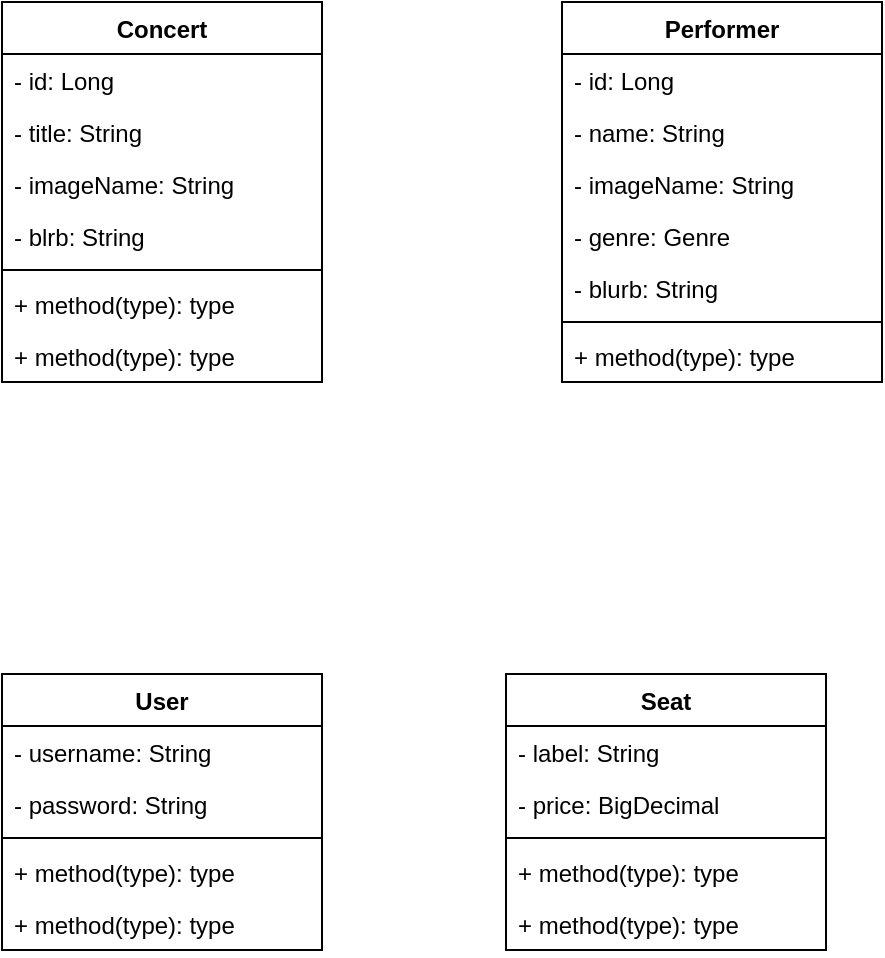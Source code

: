 <mxfile version="17.2.4" type="github">
  <diagram id="C5RBs43oDa-KdzZeNtuy" name="Page-1">
    <mxGraphModel dx="516" dy="613" grid="1" gridSize="14" guides="1" tooltips="1" connect="1" arrows="1" fold="1" page="1" pageScale="1" pageWidth="1654" pageHeight="2336" math="0" shadow="0">
      <root>
        <mxCell id="WIyWlLk6GJQsqaUBKTNV-0" />
        <mxCell id="WIyWlLk6GJQsqaUBKTNV-1" parent="WIyWlLk6GJQsqaUBKTNV-0" />
        <mxCell id="QATzYXCsZbI-5L7qjy2l-18" value="Concert" style="swimlane;fontStyle=1;align=center;verticalAlign=top;childLayout=stackLayout;horizontal=1;startSize=26;horizontalStack=0;resizeParent=1;resizeParentMax=0;resizeLast=0;collapsible=1;marginBottom=0;" vertex="1" parent="WIyWlLk6GJQsqaUBKTNV-1">
          <mxGeometry x="196" y="182" width="160" height="190" as="geometry">
            <mxRectangle x="196" y="238" width="84" height="28" as="alternateBounds" />
          </mxGeometry>
        </mxCell>
        <mxCell id="QATzYXCsZbI-5L7qjy2l-19" value="- id: Long" style="text;strokeColor=none;fillColor=none;align=left;verticalAlign=top;spacingLeft=4;spacingRight=4;overflow=hidden;rotatable=0;points=[[0,0.5],[1,0.5]];portConstraint=eastwest;" vertex="1" parent="QATzYXCsZbI-5L7qjy2l-18">
          <mxGeometry y="26" width="160" height="26" as="geometry" />
        </mxCell>
        <mxCell id="QATzYXCsZbI-5L7qjy2l-31" value="- title: String" style="text;strokeColor=none;fillColor=none;align=left;verticalAlign=top;spacingLeft=4;spacingRight=4;overflow=hidden;rotatable=0;points=[[0,0.5],[1,0.5]];portConstraint=eastwest;" vertex="1" parent="QATzYXCsZbI-5L7qjy2l-18">
          <mxGeometry y="52" width="160" height="26" as="geometry" />
        </mxCell>
        <mxCell id="QATzYXCsZbI-5L7qjy2l-32" value="- imageName: String" style="text;strokeColor=none;fillColor=none;align=left;verticalAlign=top;spacingLeft=4;spacingRight=4;overflow=hidden;rotatable=0;points=[[0,0.5],[1,0.5]];portConstraint=eastwest;" vertex="1" parent="QATzYXCsZbI-5L7qjy2l-18">
          <mxGeometry y="78" width="160" height="26" as="geometry" />
        </mxCell>
        <mxCell id="QATzYXCsZbI-5L7qjy2l-33" value="- blrb: String" style="text;strokeColor=none;fillColor=none;align=left;verticalAlign=top;spacingLeft=4;spacingRight=4;overflow=hidden;rotatable=0;points=[[0,0.5],[1,0.5]];portConstraint=eastwest;" vertex="1" parent="QATzYXCsZbI-5L7qjy2l-18">
          <mxGeometry y="104" width="160" height="26" as="geometry" />
        </mxCell>
        <mxCell id="QATzYXCsZbI-5L7qjy2l-20" value="" style="line;strokeWidth=1;fillColor=none;align=left;verticalAlign=middle;spacingTop=-1;spacingLeft=3;spacingRight=3;rotatable=0;labelPosition=right;points=[];portConstraint=eastwest;" vertex="1" parent="QATzYXCsZbI-5L7qjy2l-18">
          <mxGeometry y="130" width="160" height="8" as="geometry" />
        </mxCell>
        <mxCell id="QATzYXCsZbI-5L7qjy2l-21" value="+ method(type): type" style="text;strokeColor=none;fillColor=none;align=left;verticalAlign=top;spacingLeft=4;spacingRight=4;overflow=hidden;rotatable=0;points=[[0,0.5],[1,0.5]];portConstraint=eastwest;" vertex="1" parent="QATzYXCsZbI-5L7qjy2l-18">
          <mxGeometry y="138" width="160" height="26" as="geometry" />
        </mxCell>
        <mxCell id="QATzYXCsZbI-5L7qjy2l-24" value="+ method(type): type" style="text;strokeColor=none;fillColor=none;align=left;verticalAlign=top;spacingLeft=4;spacingRight=4;overflow=hidden;rotatable=0;points=[[0,0.5],[1,0.5]];portConstraint=eastwest;" vertex="1" parent="QATzYXCsZbI-5L7qjy2l-18">
          <mxGeometry y="164" width="160" height="26" as="geometry" />
        </mxCell>
        <mxCell id="QATzYXCsZbI-5L7qjy2l-34" value="Performer" style="swimlane;fontStyle=1;align=center;verticalAlign=top;childLayout=stackLayout;horizontal=1;startSize=26;horizontalStack=0;resizeParent=1;resizeParentMax=0;resizeLast=0;collapsible=1;marginBottom=0;" vertex="1" parent="WIyWlLk6GJQsqaUBKTNV-1">
          <mxGeometry x="476" y="182" width="160" height="190" as="geometry" />
        </mxCell>
        <mxCell id="QATzYXCsZbI-5L7qjy2l-35" value="- id: Long" style="text;strokeColor=none;fillColor=none;align=left;verticalAlign=top;spacingLeft=4;spacingRight=4;overflow=hidden;rotatable=0;points=[[0,0.5],[1,0.5]];portConstraint=eastwest;" vertex="1" parent="QATzYXCsZbI-5L7qjy2l-34">
          <mxGeometry y="26" width="160" height="26" as="geometry" />
        </mxCell>
        <mxCell id="QATzYXCsZbI-5L7qjy2l-38" value="- name: String" style="text;strokeColor=none;fillColor=none;align=left;verticalAlign=top;spacingLeft=4;spacingRight=4;overflow=hidden;rotatable=0;points=[[0,0.5],[1,0.5]];portConstraint=eastwest;" vertex="1" parent="QATzYXCsZbI-5L7qjy2l-34">
          <mxGeometry y="52" width="160" height="26" as="geometry" />
        </mxCell>
        <mxCell id="QATzYXCsZbI-5L7qjy2l-39" value="- imageName: String" style="text;strokeColor=none;fillColor=none;align=left;verticalAlign=top;spacingLeft=4;spacingRight=4;overflow=hidden;rotatable=0;points=[[0,0.5],[1,0.5]];portConstraint=eastwest;" vertex="1" parent="QATzYXCsZbI-5L7qjy2l-34">
          <mxGeometry y="78" width="160" height="26" as="geometry" />
        </mxCell>
        <mxCell id="QATzYXCsZbI-5L7qjy2l-40" value="- genre: Genre" style="text;strokeColor=none;fillColor=none;align=left;verticalAlign=top;spacingLeft=4;spacingRight=4;overflow=hidden;rotatable=0;points=[[0,0.5],[1,0.5]];portConstraint=eastwest;" vertex="1" parent="QATzYXCsZbI-5L7qjy2l-34">
          <mxGeometry y="104" width="160" height="26" as="geometry" />
        </mxCell>
        <mxCell id="QATzYXCsZbI-5L7qjy2l-41" value="- blurb: String" style="text;strokeColor=none;fillColor=none;align=left;verticalAlign=top;spacingLeft=4;spacingRight=4;overflow=hidden;rotatable=0;points=[[0,0.5],[1,0.5]];portConstraint=eastwest;" vertex="1" parent="QATzYXCsZbI-5L7qjy2l-34">
          <mxGeometry y="130" width="160" height="26" as="geometry" />
        </mxCell>
        <mxCell id="QATzYXCsZbI-5L7qjy2l-36" value="" style="line;strokeWidth=1;fillColor=none;align=left;verticalAlign=middle;spacingTop=-1;spacingLeft=3;spacingRight=3;rotatable=0;labelPosition=right;points=[];portConstraint=eastwest;" vertex="1" parent="QATzYXCsZbI-5L7qjy2l-34">
          <mxGeometry y="156" width="160" height="8" as="geometry" />
        </mxCell>
        <mxCell id="QATzYXCsZbI-5L7qjy2l-37" value="+ method(type): type" style="text;strokeColor=none;fillColor=none;align=left;verticalAlign=top;spacingLeft=4;spacingRight=4;overflow=hidden;rotatable=0;points=[[0,0.5],[1,0.5]];portConstraint=eastwest;" vertex="1" parent="QATzYXCsZbI-5L7qjy2l-34">
          <mxGeometry y="164" width="160" height="26" as="geometry" />
        </mxCell>
        <mxCell id="QATzYXCsZbI-5L7qjy2l-42" value="User" style="swimlane;fontStyle=1;align=center;verticalAlign=top;childLayout=stackLayout;horizontal=1;startSize=26;horizontalStack=0;resizeParent=1;resizeParentMax=0;resizeLast=0;collapsible=1;marginBottom=0;" vertex="1" parent="WIyWlLk6GJQsqaUBKTNV-1">
          <mxGeometry x="196" y="518" width="160" height="138" as="geometry">
            <mxRectangle x="196" y="238" width="84" height="28" as="alternateBounds" />
          </mxGeometry>
        </mxCell>
        <mxCell id="QATzYXCsZbI-5L7qjy2l-44" value="- username: String" style="text;strokeColor=none;fillColor=none;align=left;verticalAlign=top;spacingLeft=4;spacingRight=4;overflow=hidden;rotatable=0;points=[[0,0.5],[1,0.5]];portConstraint=eastwest;" vertex="1" parent="QATzYXCsZbI-5L7qjy2l-42">
          <mxGeometry y="26" width="160" height="26" as="geometry" />
        </mxCell>
        <mxCell id="QATzYXCsZbI-5L7qjy2l-45" value="- password: String" style="text;strokeColor=none;fillColor=none;align=left;verticalAlign=top;spacingLeft=4;spacingRight=4;overflow=hidden;rotatable=0;points=[[0,0.5],[1,0.5]];portConstraint=eastwest;" vertex="1" parent="QATzYXCsZbI-5L7qjy2l-42">
          <mxGeometry y="52" width="160" height="26" as="geometry" />
        </mxCell>
        <mxCell id="QATzYXCsZbI-5L7qjy2l-47" value="" style="line;strokeWidth=1;fillColor=none;align=left;verticalAlign=middle;spacingTop=-1;spacingLeft=3;spacingRight=3;rotatable=0;labelPosition=right;points=[];portConstraint=eastwest;" vertex="1" parent="QATzYXCsZbI-5L7qjy2l-42">
          <mxGeometry y="78" width="160" height="8" as="geometry" />
        </mxCell>
        <mxCell id="QATzYXCsZbI-5L7qjy2l-48" value="+ method(type): type" style="text;strokeColor=none;fillColor=none;align=left;verticalAlign=top;spacingLeft=4;spacingRight=4;overflow=hidden;rotatable=0;points=[[0,0.5],[1,0.5]];portConstraint=eastwest;" vertex="1" parent="QATzYXCsZbI-5L7qjy2l-42">
          <mxGeometry y="86" width="160" height="26" as="geometry" />
        </mxCell>
        <mxCell id="QATzYXCsZbI-5L7qjy2l-49" value="+ method(type): type" style="text;strokeColor=none;fillColor=none;align=left;verticalAlign=top;spacingLeft=4;spacingRight=4;overflow=hidden;rotatable=0;points=[[0,0.5],[1,0.5]];portConstraint=eastwest;" vertex="1" parent="QATzYXCsZbI-5L7qjy2l-42">
          <mxGeometry y="112" width="160" height="26" as="geometry" />
        </mxCell>
        <mxCell id="QATzYXCsZbI-5L7qjy2l-50" value="Seat" style="swimlane;fontStyle=1;align=center;verticalAlign=top;childLayout=stackLayout;horizontal=1;startSize=26;horizontalStack=0;resizeParent=1;resizeParentMax=0;resizeLast=0;collapsible=1;marginBottom=0;" vertex="1" parent="WIyWlLk6GJQsqaUBKTNV-1">
          <mxGeometry x="448" y="518" width="160" height="138" as="geometry">
            <mxRectangle x="196" y="238" width="84" height="28" as="alternateBounds" />
          </mxGeometry>
        </mxCell>
        <mxCell id="QATzYXCsZbI-5L7qjy2l-51" value="- label: String" style="text;strokeColor=none;fillColor=none;align=left;verticalAlign=top;spacingLeft=4;spacingRight=4;overflow=hidden;rotatable=0;points=[[0,0.5],[1,0.5]];portConstraint=eastwest;" vertex="1" parent="QATzYXCsZbI-5L7qjy2l-50">
          <mxGeometry y="26" width="160" height="26" as="geometry" />
        </mxCell>
        <mxCell id="QATzYXCsZbI-5L7qjy2l-52" value="- price: BigDecimal" style="text;strokeColor=none;fillColor=none;align=left;verticalAlign=top;spacingLeft=4;spacingRight=4;overflow=hidden;rotatable=0;points=[[0,0.5],[1,0.5]];portConstraint=eastwest;" vertex="1" parent="QATzYXCsZbI-5L7qjy2l-50">
          <mxGeometry y="52" width="160" height="26" as="geometry" />
        </mxCell>
        <mxCell id="QATzYXCsZbI-5L7qjy2l-53" value="" style="line;strokeWidth=1;fillColor=none;align=left;verticalAlign=middle;spacingTop=-1;spacingLeft=3;spacingRight=3;rotatable=0;labelPosition=right;points=[];portConstraint=eastwest;" vertex="1" parent="QATzYXCsZbI-5L7qjy2l-50">
          <mxGeometry y="78" width="160" height="8" as="geometry" />
        </mxCell>
        <mxCell id="QATzYXCsZbI-5L7qjy2l-54" value="+ method(type): type" style="text;strokeColor=none;fillColor=none;align=left;verticalAlign=top;spacingLeft=4;spacingRight=4;overflow=hidden;rotatable=0;points=[[0,0.5],[1,0.5]];portConstraint=eastwest;" vertex="1" parent="QATzYXCsZbI-5L7qjy2l-50">
          <mxGeometry y="86" width="160" height="26" as="geometry" />
        </mxCell>
        <mxCell id="QATzYXCsZbI-5L7qjy2l-55" value="+ method(type): type" style="text;strokeColor=none;fillColor=none;align=left;verticalAlign=top;spacingLeft=4;spacingRight=4;overflow=hidden;rotatable=0;points=[[0,0.5],[1,0.5]];portConstraint=eastwest;" vertex="1" parent="QATzYXCsZbI-5L7qjy2l-50">
          <mxGeometry y="112" width="160" height="26" as="geometry" />
        </mxCell>
      </root>
    </mxGraphModel>
  </diagram>
</mxfile>
